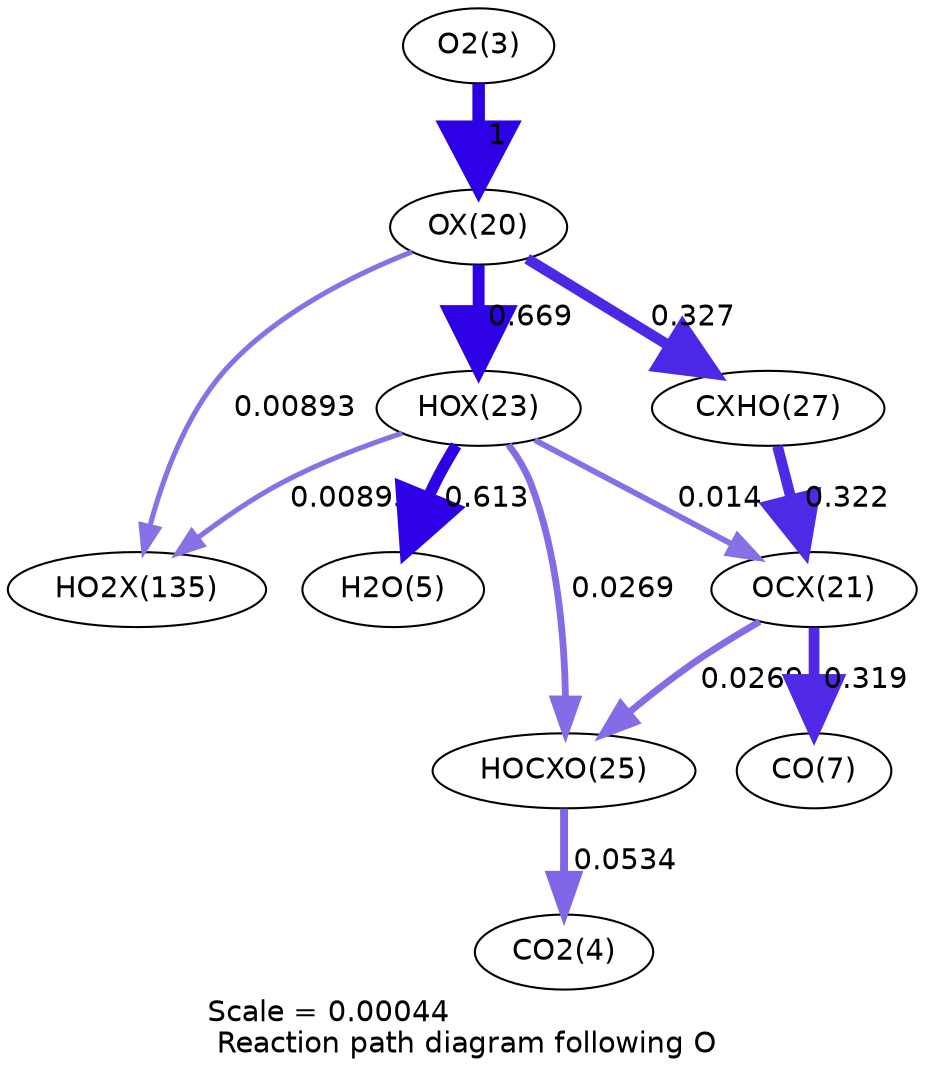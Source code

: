 digraph reaction_paths {
center=1;
s5 -> s25[fontname="Helvetica", penwidth=6, arrowsize=3, color="0.7, 1.5, 0.9"
, label=" 1"];
s25 -> s28[fontname="Helvetica", penwidth=5.7, arrowsize=2.85, color="0.7, 1.17, 0.9"
, label=" 0.669"];
s25 -> s32[fontname="Helvetica", penwidth=5.16, arrowsize=2.58, color="0.7, 0.827, 0.9"
, label=" 0.327"];
s25 -> s41[fontname="Helvetica", penwidth=2.44, arrowsize=1.22, color="0.7, 0.509, 0.9"
, label=" 0.00893"];
s28 -> s7[fontname="Helvetica", penwidth=5.63, arrowsize=2.82, color="0.7, 1.11, 0.9"
, label=" 0.613"];
s28 -> s26[fontname="Helvetica", penwidth=2.78, arrowsize=1.39, color="0.7, 0.514, 0.9"
, label=" 0.014"];
s28 -> s30[fontname="Helvetica", penwidth=3.27, arrowsize=1.64, color="0.7, 0.527, 0.9"
, label=" 0.0269"];
s28 -> s41[fontname="Helvetica", penwidth=2.44, arrowsize=1.22, color="0.7, 0.509, 0.9"
, label=" 0.00893"];
s32 -> s26[fontname="Helvetica", penwidth=5.14, arrowsize=2.57, color="0.7, 0.822, 0.9"
, label=" 0.322"];
s26 -> s9[fontname="Helvetica", penwidth=5.14, arrowsize=2.57, color="0.7, 0.819, 0.9"
, label=" 0.319"];
s26 -> s30[fontname="Helvetica", penwidth=3.27, arrowsize=1.63, color="0.7, 0.527, 0.9"
, label=" 0.0269"];
s30 -> s6[fontname="Helvetica", penwidth=3.79, arrowsize=1.89, color="0.7, 0.553, 0.9"
, label=" 0.0534"];
s5 [ fontname="Helvetica", label="O2(3)"];
s6 [ fontname="Helvetica", label="CO2(4)"];
s7 [ fontname="Helvetica", label="H2O(5)"];
s9 [ fontname="Helvetica", label="CO(7)"];
s25 [ fontname="Helvetica", label="OX(20)"];
s26 [ fontname="Helvetica", label="OCX(21)"];
s28 [ fontname="Helvetica", label="HOX(23)"];
s30 [ fontname="Helvetica", label="HOCXO(25)"];
s32 [ fontname="Helvetica", label="CXHO(27)"];
s41 [ fontname="Helvetica", label="HO2X(135)"];
 label = "Scale = 0.00044\l Reaction path diagram following O";
 fontname = "Helvetica";
}
